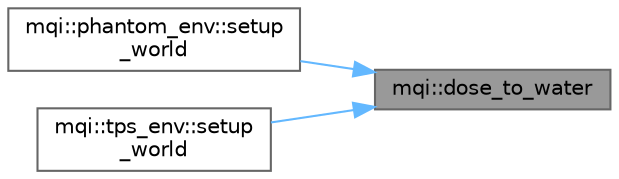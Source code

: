 digraph "mqi::dose_to_water"
{
 // LATEX_PDF_SIZE
  bgcolor="transparent";
  edge [fontname=Helvetica,fontsize=10,labelfontname=Helvetica,labelfontsize=10];
  node [fontname=Helvetica,fontsize=10,shape=box,height=0.2,width=0.4];
  rankdir="RL";
  Node1 [id="Node000001",label="mqi::dose_to_water",height=0.2,width=0.4,color="gray40", fillcolor="grey60", style="filled", fontcolor="black",tooltip="Calculates the dose-to-water for a given particle track."];
  Node1 -> Node2 [id="edge1_Node000001_Node000002",dir="back",color="steelblue1",style="solid",tooltip=" "];
  Node2 [id="Node000002",label="mqi::phantom_env::setup\l_world",height=0.2,width=0.4,color="grey40", fillcolor="white", style="filled",URL="$classmqi_1_1phantom__env.html#af046cc06af737d4856c651346c6e8de9",tooltip="Sets up the world geometry, including the water phantom."];
  Node1 -> Node3 [id="edge2_Node000001_Node000003",dir="back",color="steelblue1",style="solid",tooltip=" "];
  Node3 [id="Node000003",label="mqi::tps_env::setup\l_world",height=0.2,width=0.4,color="grey40", fillcolor="white", style="filled",URL="$classmqi_1_1tps__env.html#ad69ee252b1752210a67af91b124c0020",tooltip="Sets up the world geometry, including the patient geometry from CT data and beamline components."];
}
